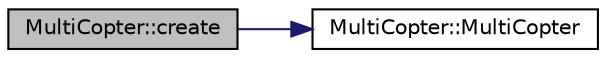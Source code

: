 digraph "MultiCopter::create"
{
 // INTERACTIVE_SVG=YES
  edge [fontname="Helvetica",fontsize="10",labelfontname="Helvetica",labelfontsize="10"];
  node [fontname="Helvetica",fontsize="10",shape=record];
  rankdir="LR";
  Node1 [label="MultiCopter::create",height=0.2,width=0.4,color="black", fillcolor="grey75", style="filled" fontcolor="black"];
  Node1 -> Node2 [color="midnightblue",fontsize="10",style="solid",fontname="Helvetica"];
  Node2 [label="MultiCopter::MultiCopter",height=0.2,width=0.4,color="black", fillcolor="white", style="filled",URL="$classMultiCopter.html#a1b3a52d1ac484ae1560e389025b3aaa3"];
}
